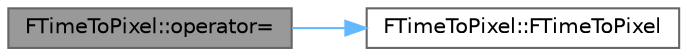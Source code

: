 digraph "FTimeToPixel::operator="
{
 // INTERACTIVE_SVG=YES
 // LATEX_PDF_SIZE
  bgcolor="transparent";
  edge [fontname=Helvetica,fontsize=10,labelfontname=Helvetica,labelfontsize=10];
  node [fontname=Helvetica,fontsize=10,shape=box,height=0.2,width=0.4];
  rankdir="LR";
  Node1 [id="Node000001",label="FTimeToPixel::operator=",height=0.2,width=0.4,color="gray40", fillcolor="grey60", style="filled", fontcolor="black",tooltip=" "];
  Node1 -> Node2 [id="edge1_Node000001_Node000002",color="steelblue1",style="solid",tooltip=" "];
  Node2 [id="Node000002",label="FTimeToPixel::FTimeToPixel",height=0.2,width=0.4,color="grey40", fillcolor="white", style="filled",URL="$dc/d53/structFTimeToPixel.html#a1a7bc8b5f95c3e4ca310e7377beb4e39",tooltip=" "];
}
